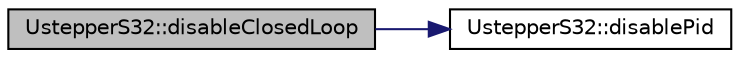 digraph "UstepperS32::disableClosedLoop"
{
 // LATEX_PDF_SIZE
  edge [fontname="Helvetica",fontsize="10",labelfontname="Helvetica",labelfontsize="10"];
  node [fontname="Helvetica",fontsize="10",shape=record];
  rankdir="LR";
  Node1 [label="UstepperS32::disableClosedLoop",height=0.2,width=0.4,color="black", fillcolor="grey75", style="filled", fontcolor="black",tooltip="This method disables the closed loop mode until calling enableClosedLoop."];
  Node1 -> Node2 [color="midnightblue",fontsize="10",style="solid",fontname="Helvetica"];
  Node2 [label="UstepperS32::disablePid",height=0.2,width=0.4,color="black", fillcolor="white", style="filled",URL="$classUstepperS32.html#a4685278a595a8422b6733243ba526a7a",tooltip="This method disables the PID until calling enablePid."];
}
